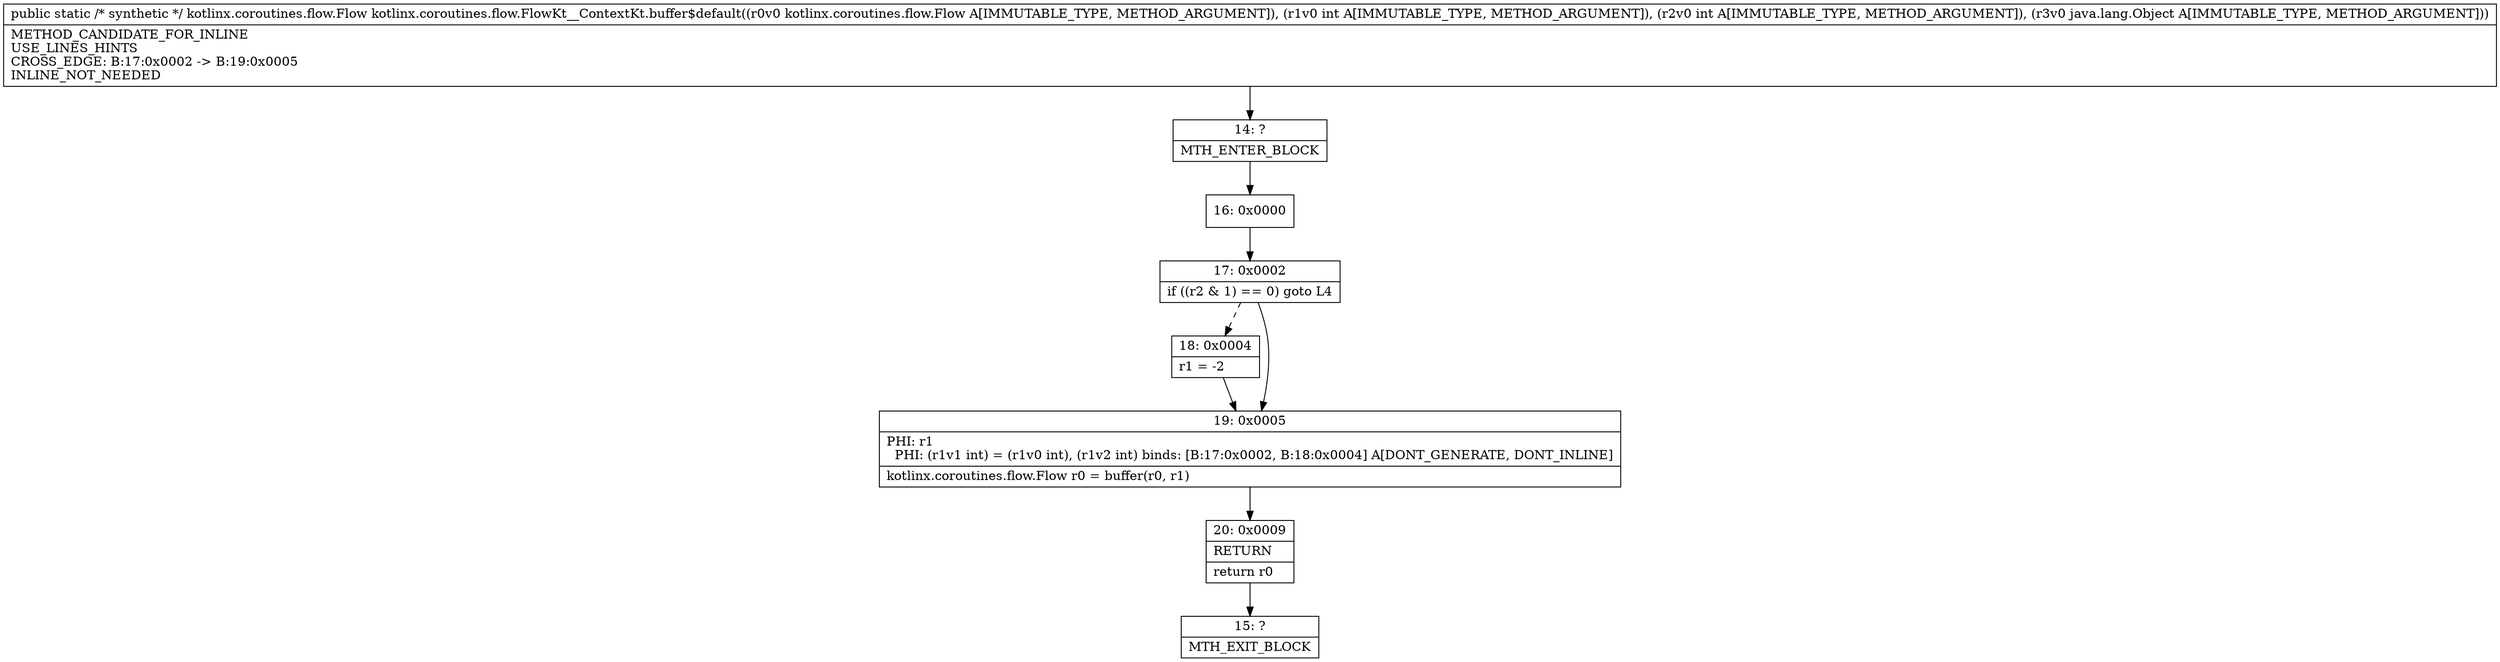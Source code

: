 digraph "CFG forkotlinx.coroutines.flow.FlowKt__ContextKt.buffer$default(Lkotlinx\/coroutines\/flow\/Flow;IILjava\/lang\/Object;)Lkotlinx\/coroutines\/flow\/Flow;" {
Node_14 [shape=record,label="{14\:\ ?|MTH_ENTER_BLOCK\l}"];
Node_16 [shape=record,label="{16\:\ 0x0000}"];
Node_17 [shape=record,label="{17\:\ 0x0002|if ((r2 & 1) == 0) goto L4\l}"];
Node_18 [shape=record,label="{18\:\ 0x0004|r1 = \-2\l}"];
Node_19 [shape=record,label="{19\:\ 0x0005|PHI: r1 \l  PHI: (r1v1 int) = (r1v0 int), (r1v2 int) binds: [B:17:0x0002, B:18:0x0004] A[DONT_GENERATE, DONT_INLINE]\l|kotlinx.coroutines.flow.Flow r0 = buffer(r0, r1)\l}"];
Node_20 [shape=record,label="{20\:\ 0x0009|RETURN\l|return r0\l}"];
Node_15 [shape=record,label="{15\:\ ?|MTH_EXIT_BLOCK\l}"];
MethodNode[shape=record,label="{public static \/* synthetic *\/ kotlinx.coroutines.flow.Flow kotlinx.coroutines.flow.FlowKt__ContextKt.buffer$default((r0v0 kotlinx.coroutines.flow.Flow A[IMMUTABLE_TYPE, METHOD_ARGUMENT]), (r1v0 int A[IMMUTABLE_TYPE, METHOD_ARGUMENT]), (r2v0 int A[IMMUTABLE_TYPE, METHOD_ARGUMENT]), (r3v0 java.lang.Object A[IMMUTABLE_TYPE, METHOD_ARGUMENT]))  | METHOD_CANDIDATE_FOR_INLINE\lUSE_LINES_HINTS\lCROSS_EDGE: B:17:0x0002 \-\> B:19:0x0005\lINLINE_NOT_NEEDED\l}"];
MethodNode -> Node_14;Node_14 -> Node_16;
Node_16 -> Node_17;
Node_17 -> Node_18[style=dashed];
Node_17 -> Node_19;
Node_18 -> Node_19;
Node_19 -> Node_20;
Node_20 -> Node_15;
}

